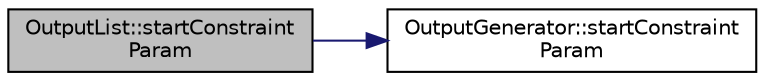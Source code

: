 digraph "OutputList::startConstraintParam"
{
 // LATEX_PDF_SIZE
  edge [fontname="Helvetica",fontsize="10",labelfontname="Helvetica",labelfontsize="10"];
  node [fontname="Helvetica",fontsize="10",shape=record];
  rankdir="LR";
  Node1 [label="OutputList::startConstraint\lParam",height=0.2,width=0.4,color="black", fillcolor="grey75", style="filled", fontcolor="black",tooltip=" "];
  Node1 -> Node2 [color="midnightblue",fontsize="10",style="solid",fontname="Helvetica"];
  Node2 [label="OutputGenerator::startConstraint\lParam",height=0.2,width=0.4,color="black", fillcolor="white", style="filled",URL="$classOutputGenerator.html#abce5f3b4a1104ca8cea00f19f0d803c0",tooltip=" "];
}
